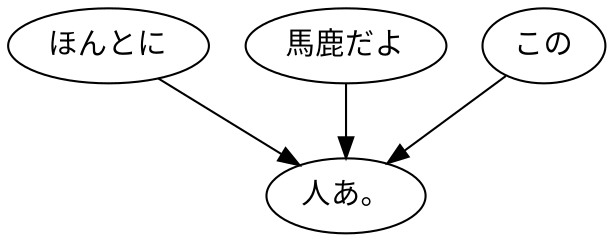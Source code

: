 digraph graph1890 {
	node0 [label="ほんとに"];
	node1 [label="馬鹿だよ"];
	node2 [label="この"];
	node3 [label="人あ。"];
	node0 -> node3;
	node1 -> node3;
	node2 -> node3;
}
